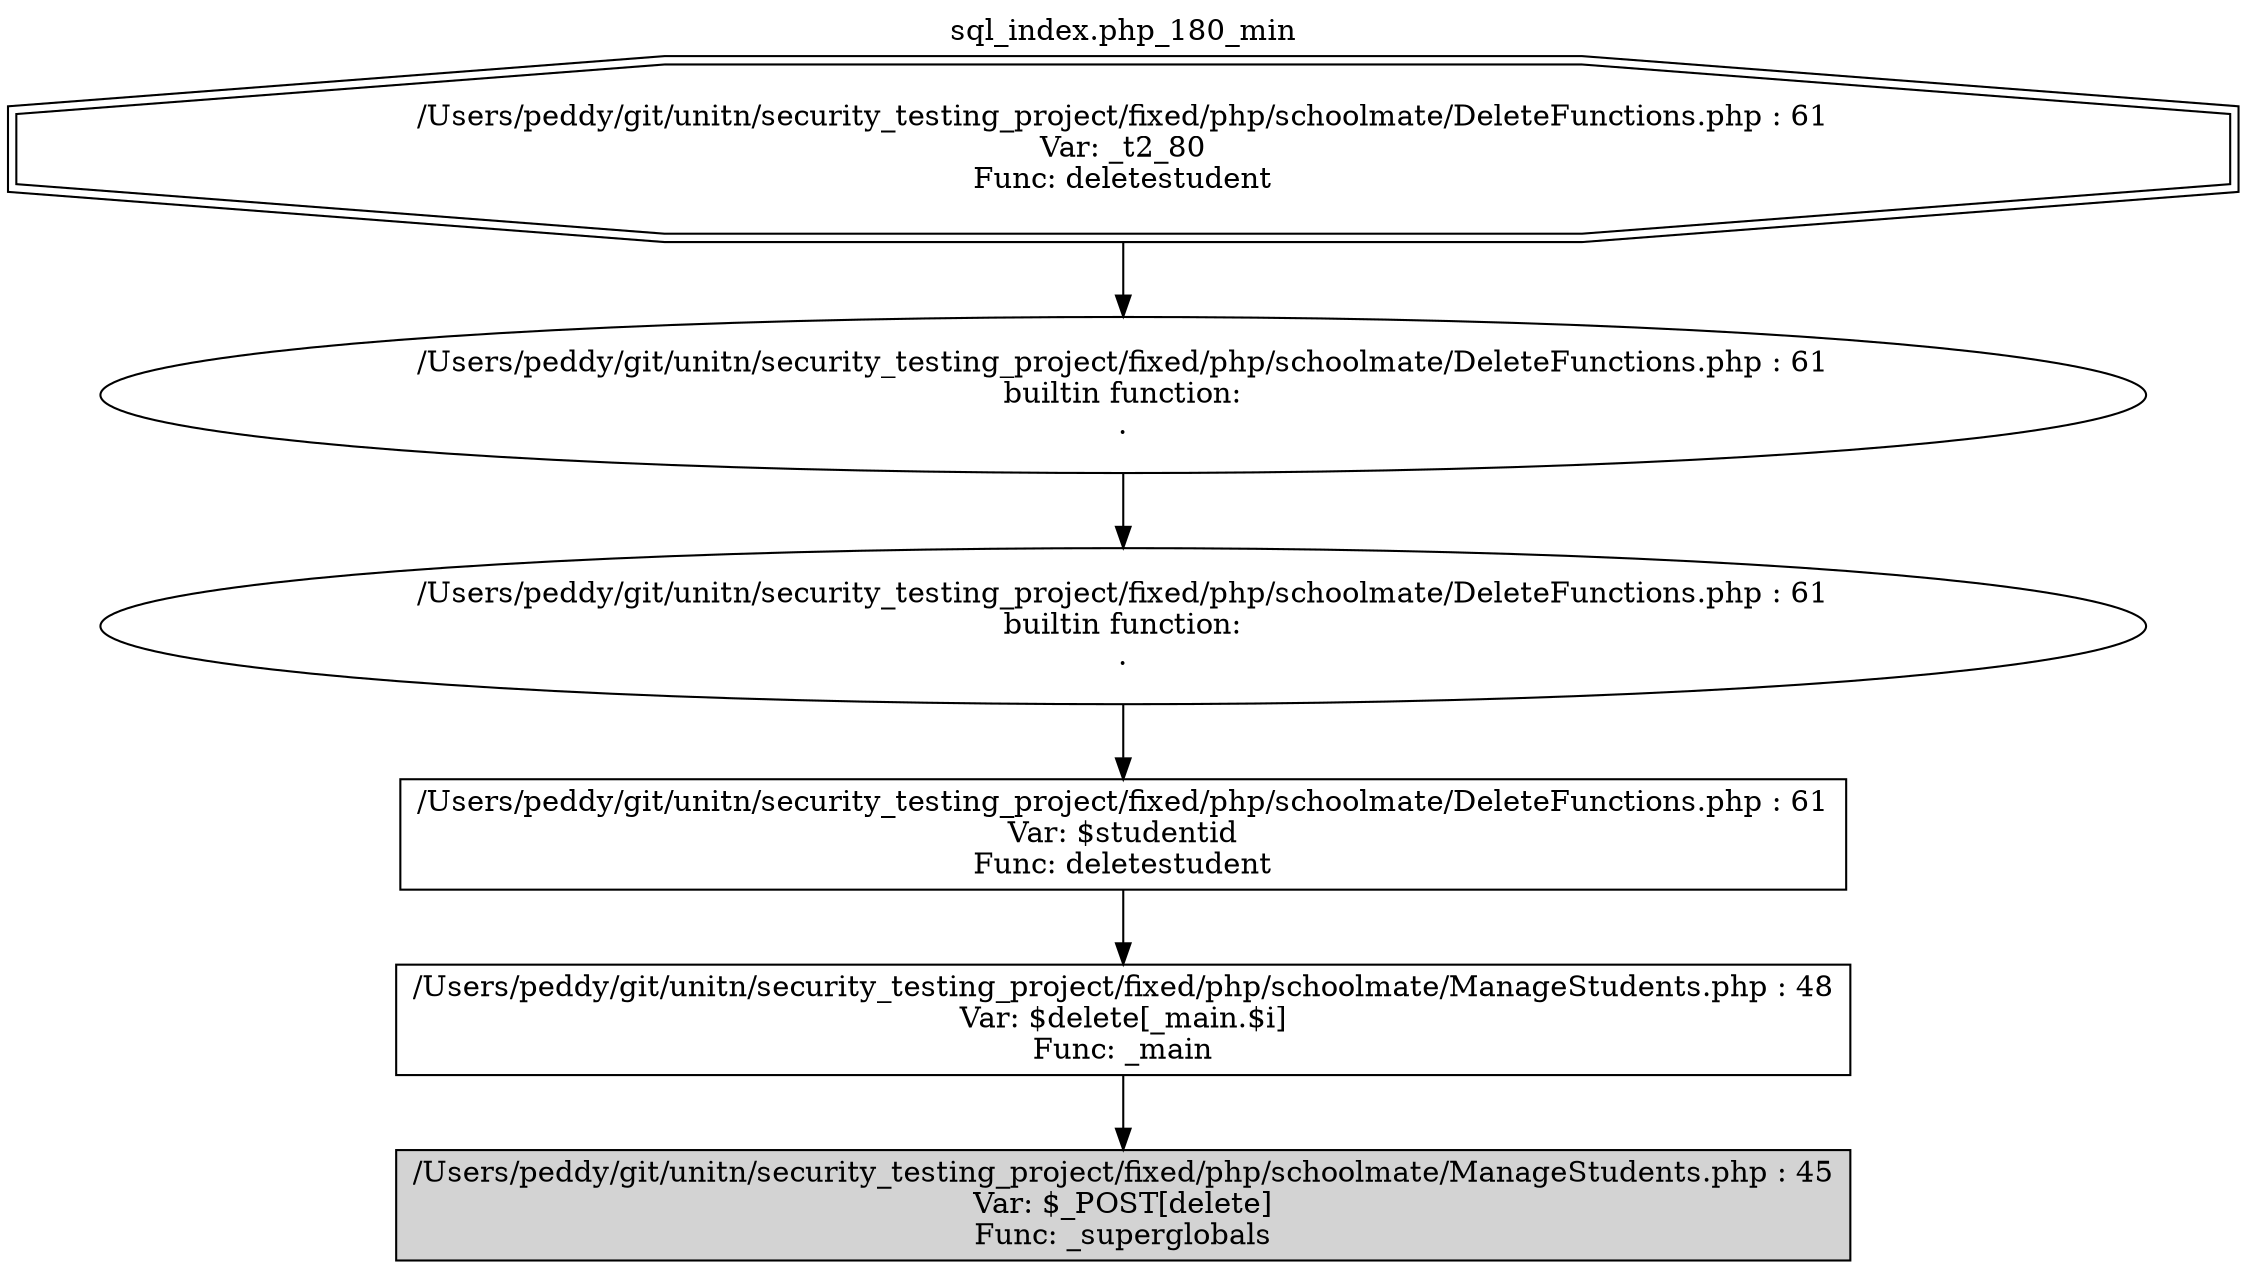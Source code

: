 digraph cfg {
  label="sql_index.php_180_min";
  labelloc=t;
  n1 [shape=doubleoctagon, label="/Users/peddy/git/unitn/security_testing_project/fixed/php/schoolmate/DeleteFunctions.php : 61\nVar: _t2_80\nFunc: deletestudent\n"];
  n2 [shape=ellipse, label="/Users/peddy/git/unitn/security_testing_project/fixed/php/schoolmate/DeleteFunctions.php : 61\nbuiltin function:\n.\n"];
  n3 [shape=ellipse, label="/Users/peddy/git/unitn/security_testing_project/fixed/php/schoolmate/DeleteFunctions.php : 61\nbuiltin function:\n.\n"];
  n4 [shape=box, label="/Users/peddy/git/unitn/security_testing_project/fixed/php/schoolmate/DeleteFunctions.php : 61\nVar: $studentid\nFunc: deletestudent\n"];
  n5 [shape=box, label="/Users/peddy/git/unitn/security_testing_project/fixed/php/schoolmate/ManageStudents.php : 48\nVar: $delete[_main.$i]\nFunc: _main\n"];
  n6 [shape=box, label="/Users/peddy/git/unitn/security_testing_project/fixed/php/schoolmate/ManageStudents.php : 45\nVar: $_POST[delete]\nFunc: _superglobals\n",style=filled];
  n1 -> n2;
  n2 -> n3;
  n3 -> n4;
  n4 -> n5;
  n5 -> n6;
}
